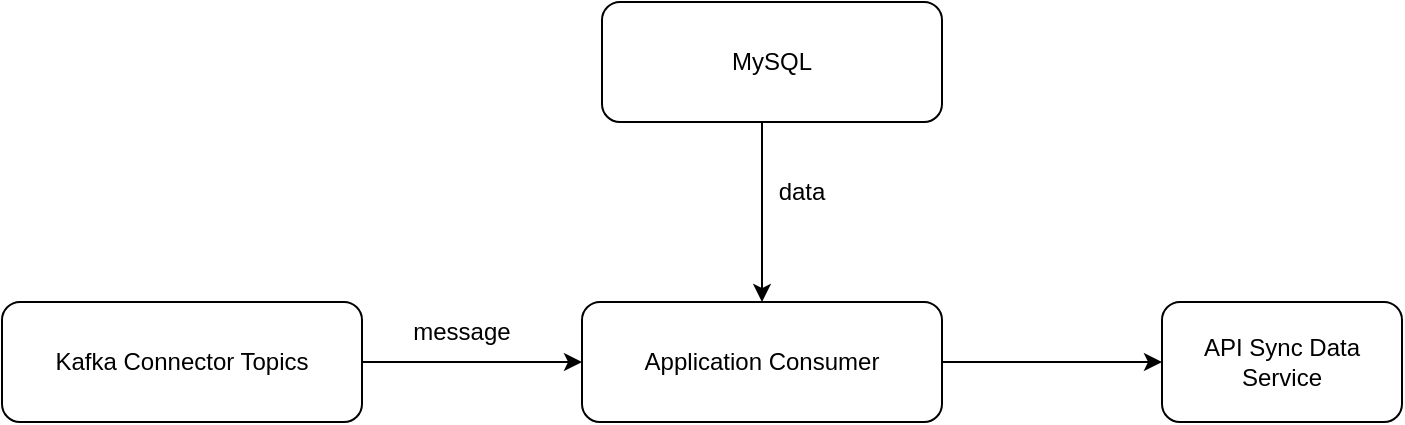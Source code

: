 <mxfile version="24.8.3">
  <diagram name="Page-1" id="nzs320t1nAwlOtLCv_0L">
    <mxGraphModel dx="1434" dy="786" grid="1" gridSize="10" guides="1" tooltips="1" connect="1" arrows="1" fold="1" page="1" pageScale="1" pageWidth="850" pageHeight="1100" math="0" shadow="0">
      <root>
        <mxCell id="0" />
        <mxCell id="1" parent="0" />
        <mxCell id="jg8Z54OLtK7s-UMJQFxM-1" value="Kafka Connector Topics" style="rounded=1;whiteSpace=wrap;html=1;" vertex="1" parent="1">
          <mxGeometry x="70" y="370" width="180" height="60" as="geometry" />
        </mxCell>
        <mxCell id="jg8Z54OLtK7s-UMJQFxM-2" value="" style="endArrow=classic;html=1;rounded=0;exitX=1;exitY=0.5;exitDx=0;exitDy=0;" edge="1" parent="1" source="jg8Z54OLtK7s-UMJQFxM-1">
          <mxGeometry width="50" height="50" relative="1" as="geometry">
            <mxPoint x="400" y="430" as="sourcePoint" />
            <mxPoint x="360" y="400" as="targetPoint" />
          </mxGeometry>
        </mxCell>
        <mxCell id="jg8Z54OLtK7s-UMJQFxM-3" value="Application Consumer" style="rounded=1;whiteSpace=wrap;html=1;" vertex="1" parent="1">
          <mxGeometry x="360" y="370" width="180" height="60" as="geometry" />
        </mxCell>
        <mxCell id="jg8Z54OLtK7s-UMJQFxM-4" value="" style="endArrow=classic;html=1;rounded=0;" edge="1" parent="1" target="jg8Z54OLtK7s-UMJQFxM-3">
          <mxGeometry width="50" height="50" relative="1" as="geometry">
            <mxPoint x="450" y="260" as="sourcePoint" />
            <mxPoint x="670" y="480" as="targetPoint" />
          </mxGeometry>
        </mxCell>
        <mxCell id="jg8Z54OLtK7s-UMJQFxM-5" value="MySQL" style="rounded=1;whiteSpace=wrap;html=1;" vertex="1" parent="1">
          <mxGeometry x="370" y="220" width="170" height="60" as="geometry" />
        </mxCell>
        <mxCell id="jg8Z54OLtK7s-UMJQFxM-6" value="message" style="text;html=1;align=center;verticalAlign=middle;whiteSpace=wrap;rounded=0;" vertex="1" parent="1">
          <mxGeometry x="270" y="370" width="60" height="30" as="geometry" />
        </mxCell>
        <mxCell id="jg8Z54OLtK7s-UMJQFxM-7" value="data" style="text;html=1;align=center;verticalAlign=middle;whiteSpace=wrap;rounded=0;" vertex="1" parent="1">
          <mxGeometry x="440" y="300" width="60" height="30" as="geometry" />
        </mxCell>
        <mxCell id="jg8Z54OLtK7s-UMJQFxM-8" value="" style="endArrow=classic;html=1;rounded=0;exitX=1;exitY=0.5;exitDx=0;exitDy=0;" edge="1" parent="1" source="jg8Z54OLtK7s-UMJQFxM-3" target="jg8Z54OLtK7s-UMJQFxM-9">
          <mxGeometry width="50" height="50" relative="1" as="geometry">
            <mxPoint x="400" y="430" as="sourcePoint" />
            <mxPoint x="450" y="380" as="targetPoint" />
          </mxGeometry>
        </mxCell>
        <mxCell id="jg8Z54OLtK7s-UMJQFxM-9" value="API Sync Data&lt;div&gt;Service&lt;/div&gt;" style="rounded=1;whiteSpace=wrap;html=1;" vertex="1" parent="1">
          <mxGeometry x="650" y="370" width="120" height="60" as="geometry" />
        </mxCell>
      </root>
    </mxGraphModel>
  </diagram>
</mxfile>
